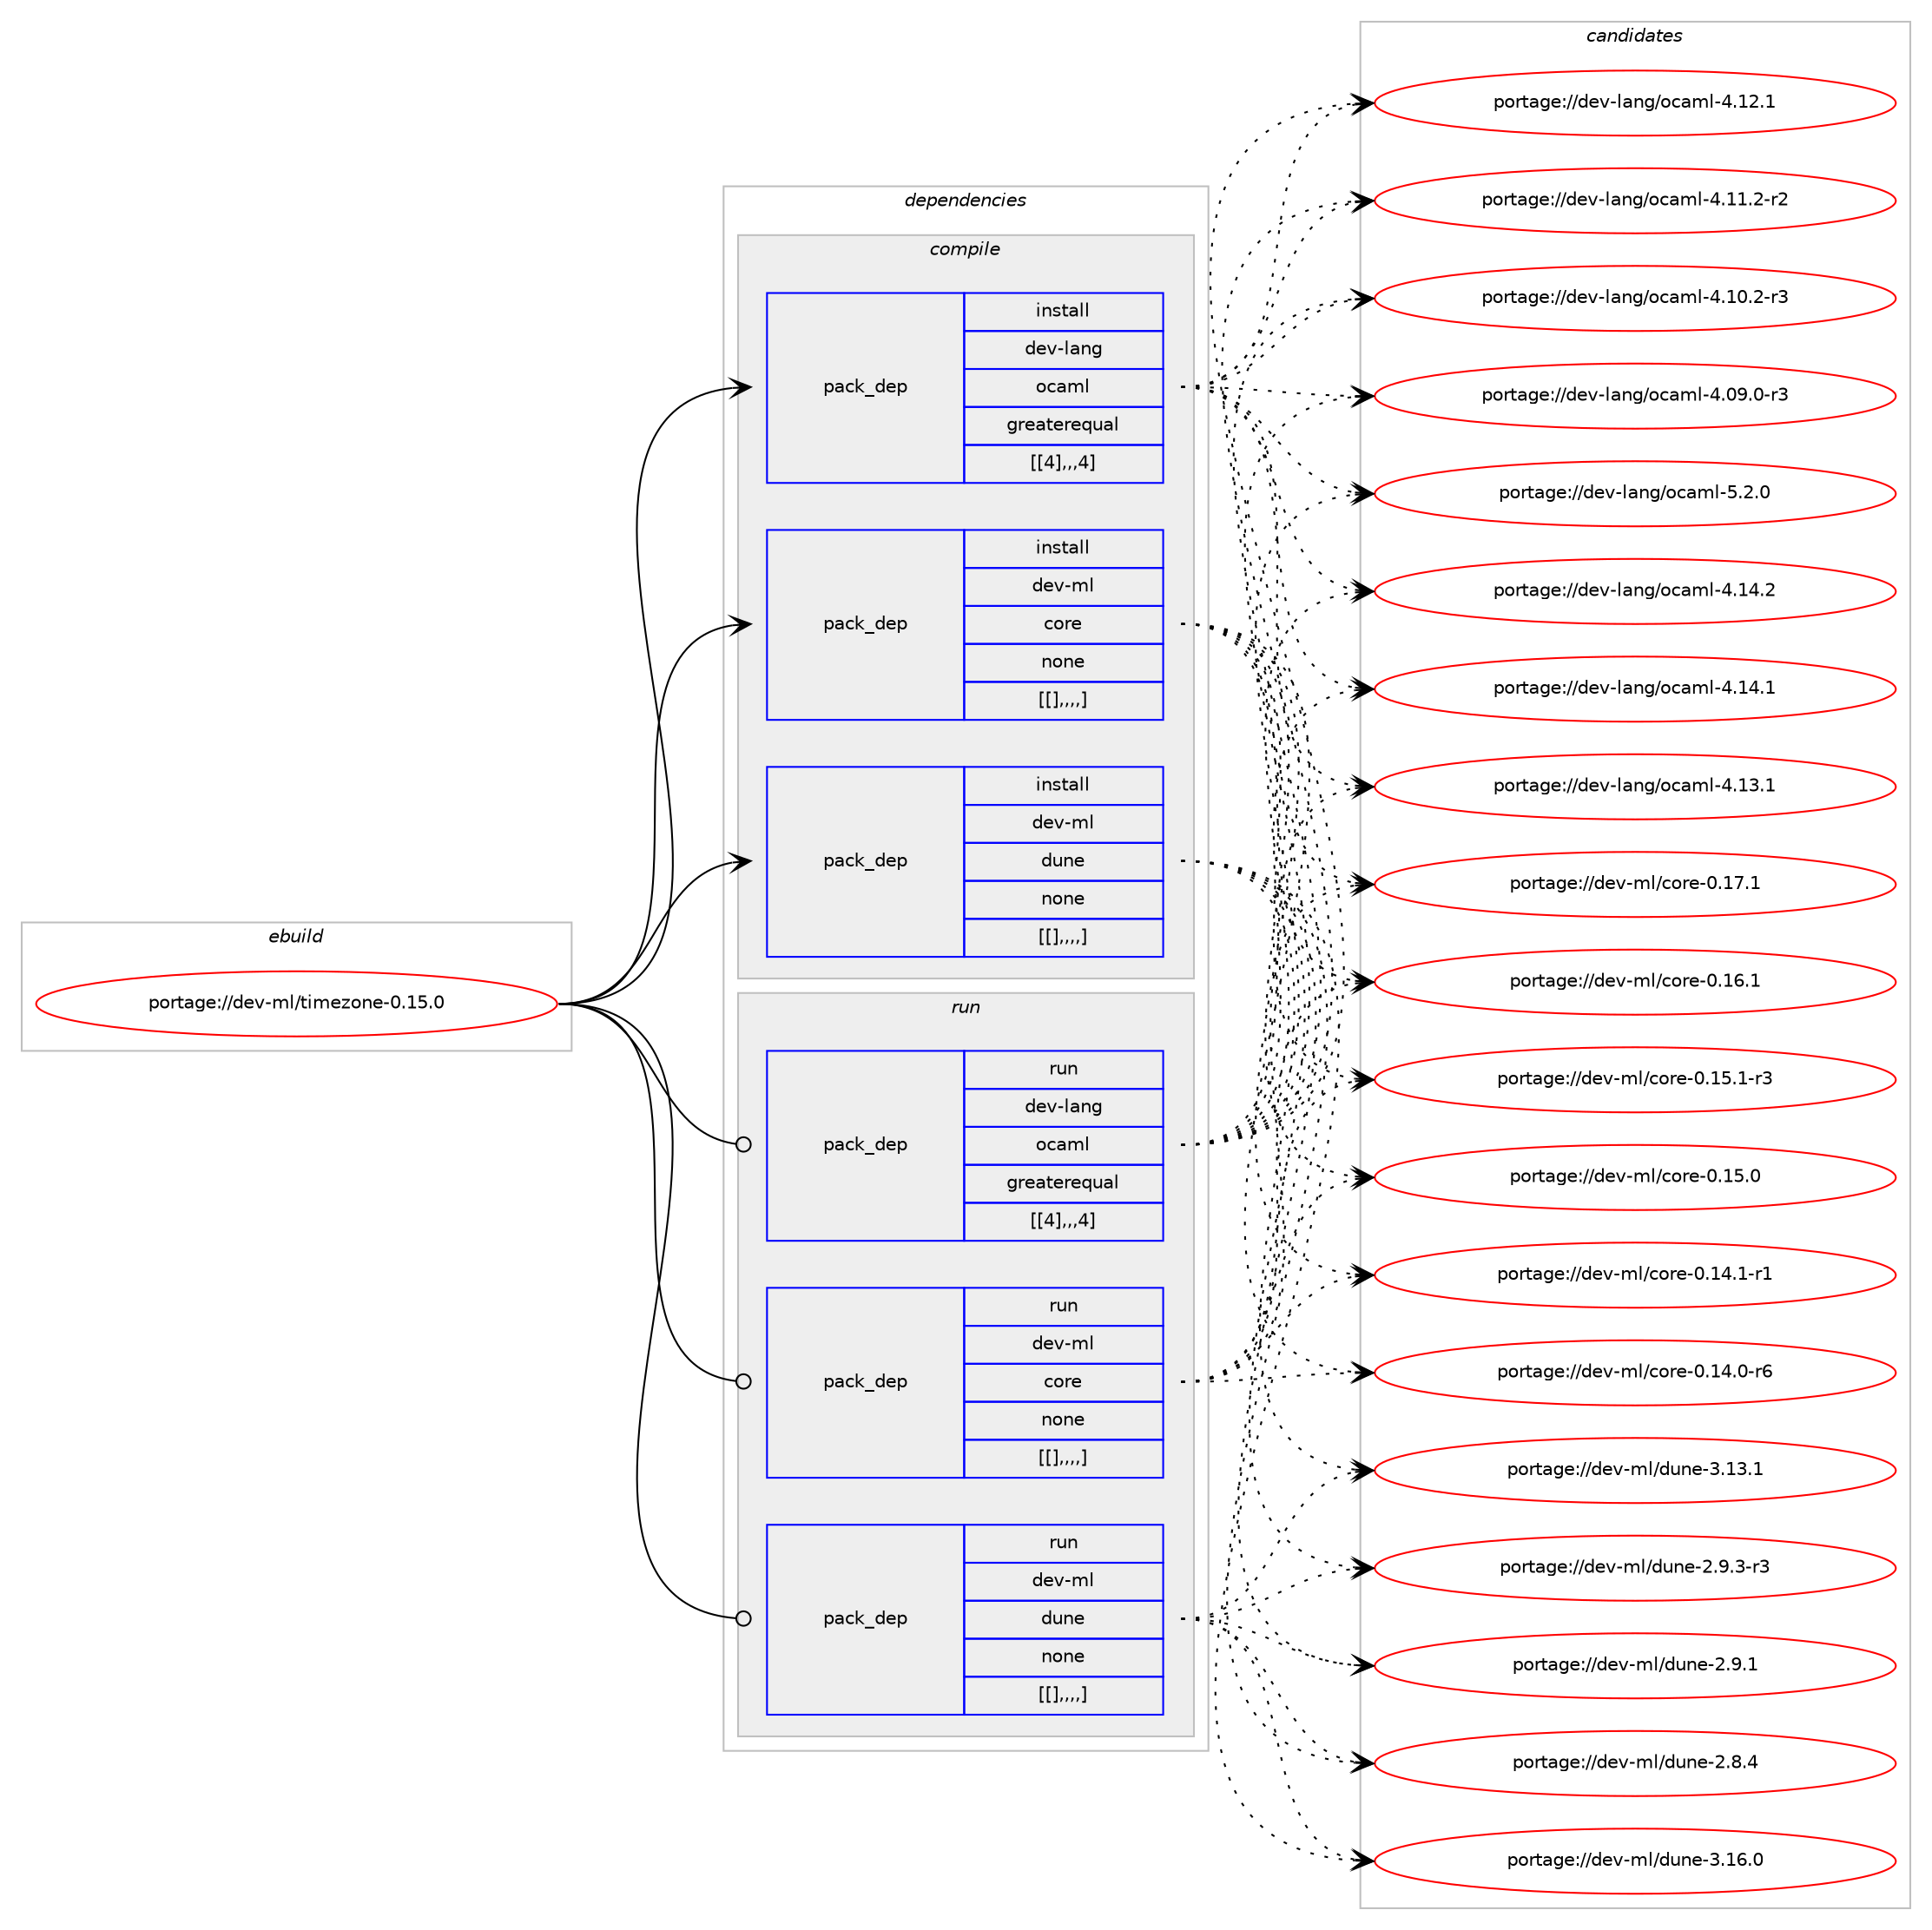 digraph prolog {

# *************
# Graph options
# *************

newrank=true;
concentrate=true;
compound=true;
graph [rankdir=LR,fontname=Helvetica,fontsize=10,ranksep=1.5];#, ranksep=2.5, nodesep=0.2];
edge  [arrowhead=vee];
node  [fontname=Helvetica,fontsize=10];

# **********
# The ebuild
# **********

subgraph cluster_leftcol {
color=gray;
label=<<i>ebuild</i>>;
id [label="portage://dev-ml/timezone-0.15.0", color=red, width=4, href="../dev-ml/timezone-0.15.0.svg"];
}

# ****************
# The dependencies
# ****************

subgraph cluster_midcol {
color=gray;
label=<<i>dependencies</i>>;
subgraph cluster_compile {
fillcolor="#eeeeee";
style=filled;
label=<<i>compile</i>>;
subgraph pack94539 {
dependency126002 [label=<<TABLE BORDER="0" CELLBORDER="1" CELLSPACING="0" CELLPADDING="4" WIDTH="220"><TR><TD ROWSPAN="6" CELLPADDING="30">pack_dep</TD></TR><TR><TD WIDTH="110">install</TD></TR><TR><TD>dev-lang</TD></TR><TR><TD>ocaml</TD></TR><TR><TD>greaterequal</TD></TR><TR><TD>[[4],,,4]</TD></TR></TABLE>>, shape=none, color=blue];
}
id:e -> dependency126002:w [weight=20,style="solid",arrowhead="vee"];
subgraph pack94540 {
dependency126003 [label=<<TABLE BORDER="0" CELLBORDER="1" CELLSPACING="0" CELLPADDING="4" WIDTH="220"><TR><TD ROWSPAN="6" CELLPADDING="30">pack_dep</TD></TR><TR><TD WIDTH="110">install</TD></TR><TR><TD>dev-ml</TD></TR><TR><TD>core</TD></TR><TR><TD>none</TD></TR><TR><TD>[[],,,,]</TD></TR></TABLE>>, shape=none, color=blue];
}
id:e -> dependency126003:w [weight=20,style="solid",arrowhead="vee"];
subgraph pack94541 {
dependency126004 [label=<<TABLE BORDER="0" CELLBORDER="1" CELLSPACING="0" CELLPADDING="4" WIDTH="220"><TR><TD ROWSPAN="6" CELLPADDING="30">pack_dep</TD></TR><TR><TD WIDTH="110">install</TD></TR><TR><TD>dev-ml</TD></TR><TR><TD>dune</TD></TR><TR><TD>none</TD></TR><TR><TD>[[],,,,]</TD></TR></TABLE>>, shape=none, color=blue];
}
id:e -> dependency126004:w [weight=20,style="solid",arrowhead="vee"];
}
subgraph cluster_compileandrun {
fillcolor="#eeeeee";
style=filled;
label=<<i>compile and run</i>>;
}
subgraph cluster_run {
fillcolor="#eeeeee";
style=filled;
label=<<i>run</i>>;
subgraph pack94542 {
dependency126005 [label=<<TABLE BORDER="0" CELLBORDER="1" CELLSPACING="0" CELLPADDING="4" WIDTH="220"><TR><TD ROWSPAN="6" CELLPADDING="30">pack_dep</TD></TR><TR><TD WIDTH="110">run</TD></TR><TR><TD>dev-lang</TD></TR><TR><TD>ocaml</TD></TR><TR><TD>greaterequal</TD></TR><TR><TD>[[4],,,4]</TD></TR></TABLE>>, shape=none, color=blue];
}
id:e -> dependency126005:w [weight=20,style="solid",arrowhead="odot"];
subgraph pack94543 {
dependency126006 [label=<<TABLE BORDER="0" CELLBORDER="1" CELLSPACING="0" CELLPADDING="4" WIDTH="220"><TR><TD ROWSPAN="6" CELLPADDING="30">pack_dep</TD></TR><TR><TD WIDTH="110">run</TD></TR><TR><TD>dev-ml</TD></TR><TR><TD>core</TD></TR><TR><TD>none</TD></TR><TR><TD>[[],,,,]</TD></TR></TABLE>>, shape=none, color=blue];
}
id:e -> dependency126006:w [weight=20,style="solid",arrowhead="odot"];
subgraph pack94544 {
dependency126007 [label=<<TABLE BORDER="0" CELLBORDER="1" CELLSPACING="0" CELLPADDING="4" WIDTH="220"><TR><TD ROWSPAN="6" CELLPADDING="30">pack_dep</TD></TR><TR><TD WIDTH="110">run</TD></TR><TR><TD>dev-ml</TD></TR><TR><TD>dune</TD></TR><TR><TD>none</TD></TR><TR><TD>[[],,,,]</TD></TR></TABLE>>, shape=none, color=blue];
}
id:e -> dependency126007:w [weight=20,style="solid",arrowhead="odot"];
}
}

# **************
# The candidates
# **************

subgraph cluster_choices {
rank=same;
color=gray;
label=<<i>candidates</i>>;

subgraph choice94539 {
color=black;
nodesep=1;
choice1001011184510897110103471119997109108455346504648 [label="portage://dev-lang/ocaml-5.2.0", color=red, width=4,href="../dev-lang/ocaml-5.2.0.svg"];
choice100101118451089711010347111999710910845524649524650 [label="portage://dev-lang/ocaml-4.14.2", color=red, width=4,href="../dev-lang/ocaml-4.14.2.svg"];
choice100101118451089711010347111999710910845524649524649 [label="portage://dev-lang/ocaml-4.14.1", color=red, width=4,href="../dev-lang/ocaml-4.14.1.svg"];
choice100101118451089711010347111999710910845524649514649 [label="portage://dev-lang/ocaml-4.13.1", color=red, width=4,href="../dev-lang/ocaml-4.13.1.svg"];
choice100101118451089711010347111999710910845524649504649 [label="portage://dev-lang/ocaml-4.12.1", color=red, width=4,href="../dev-lang/ocaml-4.12.1.svg"];
choice1001011184510897110103471119997109108455246494946504511450 [label="portage://dev-lang/ocaml-4.11.2-r2", color=red, width=4,href="../dev-lang/ocaml-4.11.2-r2.svg"];
choice1001011184510897110103471119997109108455246494846504511451 [label="portage://dev-lang/ocaml-4.10.2-r3", color=red, width=4,href="../dev-lang/ocaml-4.10.2-r3.svg"];
choice1001011184510897110103471119997109108455246485746484511451 [label="portage://dev-lang/ocaml-4.09.0-r3", color=red, width=4,href="../dev-lang/ocaml-4.09.0-r3.svg"];
dependency126002:e -> choice1001011184510897110103471119997109108455346504648:w [style=dotted,weight="100"];
dependency126002:e -> choice100101118451089711010347111999710910845524649524650:w [style=dotted,weight="100"];
dependency126002:e -> choice100101118451089711010347111999710910845524649524649:w [style=dotted,weight="100"];
dependency126002:e -> choice100101118451089711010347111999710910845524649514649:w [style=dotted,weight="100"];
dependency126002:e -> choice100101118451089711010347111999710910845524649504649:w [style=dotted,weight="100"];
dependency126002:e -> choice1001011184510897110103471119997109108455246494946504511450:w [style=dotted,weight="100"];
dependency126002:e -> choice1001011184510897110103471119997109108455246494846504511451:w [style=dotted,weight="100"];
dependency126002:e -> choice1001011184510897110103471119997109108455246485746484511451:w [style=dotted,weight="100"];
}
subgraph choice94540 {
color=black;
nodesep=1;
choice10010111845109108479911111410145484649554649 [label="portage://dev-ml/core-0.17.1", color=red, width=4,href="../dev-ml/core-0.17.1.svg"];
choice10010111845109108479911111410145484649544649 [label="portage://dev-ml/core-0.16.1", color=red, width=4,href="../dev-ml/core-0.16.1.svg"];
choice100101118451091084799111114101454846495346494511451 [label="portage://dev-ml/core-0.15.1-r3", color=red, width=4,href="../dev-ml/core-0.15.1-r3.svg"];
choice10010111845109108479911111410145484649534648 [label="portage://dev-ml/core-0.15.0", color=red, width=4,href="../dev-ml/core-0.15.0.svg"];
choice100101118451091084799111114101454846495246494511449 [label="portage://dev-ml/core-0.14.1-r1", color=red, width=4,href="../dev-ml/core-0.14.1-r1.svg"];
choice100101118451091084799111114101454846495246484511454 [label="portage://dev-ml/core-0.14.0-r6", color=red, width=4,href="../dev-ml/core-0.14.0-r6.svg"];
dependency126003:e -> choice10010111845109108479911111410145484649554649:w [style=dotted,weight="100"];
dependency126003:e -> choice10010111845109108479911111410145484649544649:w [style=dotted,weight="100"];
dependency126003:e -> choice100101118451091084799111114101454846495346494511451:w [style=dotted,weight="100"];
dependency126003:e -> choice10010111845109108479911111410145484649534648:w [style=dotted,weight="100"];
dependency126003:e -> choice100101118451091084799111114101454846495246494511449:w [style=dotted,weight="100"];
dependency126003:e -> choice100101118451091084799111114101454846495246484511454:w [style=dotted,weight="100"];
}
subgraph choice94541 {
color=black;
nodesep=1;
choice100101118451091084710011711010145514649544648 [label="portage://dev-ml/dune-3.16.0", color=red, width=4,href="../dev-ml/dune-3.16.0.svg"];
choice100101118451091084710011711010145514649514649 [label="portage://dev-ml/dune-3.13.1", color=red, width=4,href="../dev-ml/dune-3.13.1.svg"];
choice10010111845109108471001171101014550465746514511451 [label="portage://dev-ml/dune-2.9.3-r3", color=red, width=4,href="../dev-ml/dune-2.9.3-r3.svg"];
choice1001011184510910847100117110101455046574649 [label="portage://dev-ml/dune-2.9.1", color=red, width=4,href="../dev-ml/dune-2.9.1.svg"];
choice1001011184510910847100117110101455046564652 [label="portage://dev-ml/dune-2.8.4", color=red, width=4,href="../dev-ml/dune-2.8.4.svg"];
dependency126004:e -> choice100101118451091084710011711010145514649544648:w [style=dotted,weight="100"];
dependency126004:e -> choice100101118451091084710011711010145514649514649:w [style=dotted,weight="100"];
dependency126004:e -> choice10010111845109108471001171101014550465746514511451:w [style=dotted,weight="100"];
dependency126004:e -> choice1001011184510910847100117110101455046574649:w [style=dotted,weight="100"];
dependency126004:e -> choice1001011184510910847100117110101455046564652:w [style=dotted,weight="100"];
}
subgraph choice94542 {
color=black;
nodesep=1;
choice1001011184510897110103471119997109108455346504648 [label="portage://dev-lang/ocaml-5.2.0", color=red, width=4,href="../dev-lang/ocaml-5.2.0.svg"];
choice100101118451089711010347111999710910845524649524650 [label="portage://dev-lang/ocaml-4.14.2", color=red, width=4,href="../dev-lang/ocaml-4.14.2.svg"];
choice100101118451089711010347111999710910845524649524649 [label="portage://dev-lang/ocaml-4.14.1", color=red, width=4,href="../dev-lang/ocaml-4.14.1.svg"];
choice100101118451089711010347111999710910845524649514649 [label="portage://dev-lang/ocaml-4.13.1", color=red, width=4,href="../dev-lang/ocaml-4.13.1.svg"];
choice100101118451089711010347111999710910845524649504649 [label="portage://dev-lang/ocaml-4.12.1", color=red, width=4,href="../dev-lang/ocaml-4.12.1.svg"];
choice1001011184510897110103471119997109108455246494946504511450 [label="portage://dev-lang/ocaml-4.11.2-r2", color=red, width=4,href="../dev-lang/ocaml-4.11.2-r2.svg"];
choice1001011184510897110103471119997109108455246494846504511451 [label="portage://dev-lang/ocaml-4.10.2-r3", color=red, width=4,href="../dev-lang/ocaml-4.10.2-r3.svg"];
choice1001011184510897110103471119997109108455246485746484511451 [label="portage://dev-lang/ocaml-4.09.0-r3", color=red, width=4,href="../dev-lang/ocaml-4.09.0-r3.svg"];
dependency126005:e -> choice1001011184510897110103471119997109108455346504648:w [style=dotted,weight="100"];
dependency126005:e -> choice100101118451089711010347111999710910845524649524650:w [style=dotted,weight="100"];
dependency126005:e -> choice100101118451089711010347111999710910845524649524649:w [style=dotted,weight="100"];
dependency126005:e -> choice100101118451089711010347111999710910845524649514649:w [style=dotted,weight="100"];
dependency126005:e -> choice100101118451089711010347111999710910845524649504649:w [style=dotted,weight="100"];
dependency126005:e -> choice1001011184510897110103471119997109108455246494946504511450:w [style=dotted,weight="100"];
dependency126005:e -> choice1001011184510897110103471119997109108455246494846504511451:w [style=dotted,weight="100"];
dependency126005:e -> choice1001011184510897110103471119997109108455246485746484511451:w [style=dotted,weight="100"];
}
subgraph choice94543 {
color=black;
nodesep=1;
choice10010111845109108479911111410145484649554649 [label="portage://dev-ml/core-0.17.1", color=red, width=4,href="../dev-ml/core-0.17.1.svg"];
choice10010111845109108479911111410145484649544649 [label="portage://dev-ml/core-0.16.1", color=red, width=4,href="../dev-ml/core-0.16.1.svg"];
choice100101118451091084799111114101454846495346494511451 [label="portage://dev-ml/core-0.15.1-r3", color=red, width=4,href="../dev-ml/core-0.15.1-r3.svg"];
choice10010111845109108479911111410145484649534648 [label="portage://dev-ml/core-0.15.0", color=red, width=4,href="../dev-ml/core-0.15.0.svg"];
choice100101118451091084799111114101454846495246494511449 [label="portage://dev-ml/core-0.14.1-r1", color=red, width=4,href="../dev-ml/core-0.14.1-r1.svg"];
choice100101118451091084799111114101454846495246484511454 [label="portage://dev-ml/core-0.14.0-r6", color=red, width=4,href="../dev-ml/core-0.14.0-r6.svg"];
dependency126006:e -> choice10010111845109108479911111410145484649554649:w [style=dotted,weight="100"];
dependency126006:e -> choice10010111845109108479911111410145484649544649:w [style=dotted,weight="100"];
dependency126006:e -> choice100101118451091084799111114101454846495346494511451:w [style=dotted,weight="100"];
dependency126006:e -> choice10010111845109108479911111410145484649534648:w [style=dotted,weight="100"];
dependency126006:e -> choice100101118451091084799111114101454846495246494511449:w [style=dotted,weight="100"];
dependency126006:e -> choice100101118451091084799111114101454846495246484511454:w [style=dotted,weight="100"];
}
subgraph choice94544 {
color=black;
nodesep=1;
choice100101118451091084710011711010145514649544648 [label="portage://dev-ml/dune-3.16.0", color=red, width=4,href="../dev-ml/dune-3.16.0.svg"];
choice100101118451091084710011711010145514649514649 [label="portage://dev-ml/dune-3.13.1", color=red, width=4,href="../dev-ml/dune-3.13.1.svg"];
choice10010111845109108471001171101014550465746514511451 [label="portage://dev-ml/dune-2.9.3-r3", color=red, width=4,href="../dev-ml/dune-2.9.3-r3.svg"];
choice1001011184510910847100117110101455046574649 [label="portage://dev-ml/dune-2.9.1", color=red, width=4,href="../dev-ml/dune-2.9.1.svg"];
choice1001011184510910847100117110101455046564652 [label="portage://dev-ml/dune-2.8.4", color=red, width=4,href="../dev-ml/dune-2.8.4.svg"];
dependency126007:e -> choice100101118451091084710011711010145514649544648:w [style=dotted,weight="100"];
dependency126007:e -> choice100101118451091084710011711010145514649514649:w [style=dotted,weight="100"];
dependency126007:e -> choice10010111845109108471001171101014550465746514511451:w [style=dotted,weight="100"];
dependency126007:e -> choice1001011184510910847100117110101455046574649:w [style=dotted,weight="100"];
dependency126007:e -> choice1001011184510910847100117110101455046564652:w [style=dotted,weight="100"];
}
}

}
